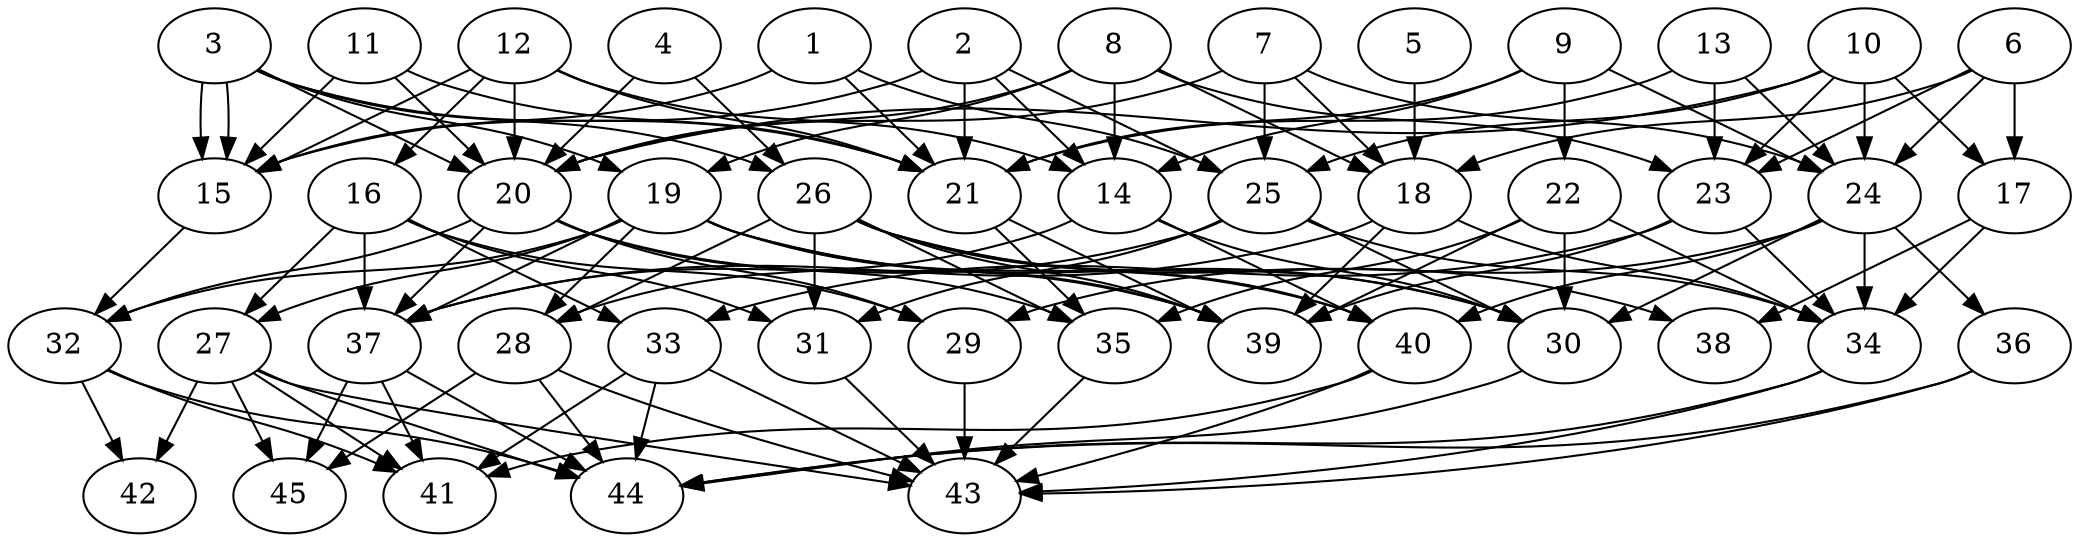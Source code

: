 // DAG automatically generated by daggen at Thu Oct  3 14:07:23 2019
// ./daggen --dot -n 45 --ccr 0.5 --fat 0.7 --regular 0.9 --density 0.6 --mindata 5242880 --maxdata 52428800 
digraph G {
  1 [size="62132224", alpha="0.11", expect_size="31066112"] 
  1 -> 15 [size ="31066112"]
  1 -> 21 [size ="31066112"]
  1 -> 25 [size ="31066112"]
  2 [size="61335552", alpha="0.07", expect_size="30667776"] 
  2 -> 14 [size ="30667776"]
  2 -> 15 [size ="30667776"]
  2 -> 21 [size ="30667776"]
  2 -> 25 [size ="30667776"]
  3 [size="26826752", alpha="0.02", expect_size="13413376"] 
  3 -> 15 [size ="13413376"]
  3 -> 15 [size ="13413376"]
  3 -> 19 [size ="13413376"]
  3 -> 20 [size ="13413376"]
  3 -> 21 [size ="13413376"]
  3 -> 26 [size ="13413376"]
  4 [size="39491584", alpha="0.03", expect_size="19745792"] 
  4 -> 20 [size ="19745792"]
  4 -> 26 [size ="19745792"]
  5 [size="27893760", alpha="0.15", expect_size="13946880"] 
  5 -> 18 [size ="13946880"]
  6 [size="64438272", alpha="0.09", expect_size="32219136"] 
  6 -> 17 [size ="32219136"]
  6 -> 18 [size ="32219136"]
  6 -> 23 [size ="32219136"]
  6 -> 24 [size ="32219136"]
  7 [size="90138624", alpha="0.10", expect_size="45069312"] 
  7 -> 18 [size ="45069312"]
  7 -> 20 [size ="45069312"]
  7 -> 24 [size ="45069312"]
  7 -> 25 [size ="45069312"]
  8 [size="48738304", alpha="0.17", expect_size="24369152"] 
  8 -> 14 [size ="24369152"]
  8 -> 18 [size ="24369152"]
  8 -> 19 [size ="24369152"]
  8 -> 20 [size ="24369152"]
  8 -> 23 [size ="24369152"]
  9 [size="37943296", alpha="0.16", expect_size="18971648"] 
  9 -> 14 [size ="18971648"]
  9 -> 21 [size ="18971648"]
  9 -> 22 [size ="18971648"]
  9 -> 24 [size ="18971648"]
  10 [size="54327296", alpha="0.09", expect_size="27163648"] 
  10 -> 17 [size ="27163648"]
  10 -> 20 [size ="27163648"]
  10 -> 23 [size ="27163648"]
  10 -> 24 [size ="27163648"]
  10 -> 25 [size ="27163648"]
  11 [size="93972480", alpha="0.07", expect_size="46986240"] 
  11 -> 15 [size ="46986240"]
  11 -> 20 [size ="46986240"]
  11 -> 21 [size ="46986240"]
  12 [size="51931136", alpha="0.01", expect_size="25965568"] 
  12 -> 14 [size ="25965568"]
  12 -> 15 [size ="25965568"]
  12 -> 16 [size ="25965568"]
  12 -> 20 [size ="25965568"]
  12 -> 21 [size ="25965568"]
  13 [size="86614016", alpha="0.13", expect_size="43307008"] 
  13 -> 21 [size ="43307008"]
  13 -> 23 [size ="43307008"]
  13 -> 24 [size ="43307008"]
  14 [size="95719424", alpha="0.14", expect_size="47859712"] 
  14 -> 28 [size ="47859712"]
  14 -> 30 [size ="47859712"]
  14 -> 40 [size ="47859712"]
  15 [size="17369088", alpha="0.14", expect_size="8684544"] 
  15 -> 32 [size ="8684544"]
  16 [size="89790464", alpha="0.12", expect_size="44895232"] 
  16 -> 27 [size ="44895232"]
  16 -> 29 [size ="44895232"]
  16 -> 31 [size ="44895232"]
  16 -> 33 [size ="44895232"]
  16 -> 37 [size ="44895232"]
  17 [size="38402048", alpha="0.15", expect_size="19201024"] 
  17 -> 34 [size ="19201024"]
  17 -> 38 [size ="19201024"]
  18 [size="83615744", alpha="0.04", expect_size="41807872"] 
  18 -> 34 [size ="41807872"]
  18 -> 37 [size ="41807872"]
  18 -> 39 [size ="41807872"]
  19 [size="70072320", alpha="0.10", expect_size="35036160"] 
  19 -> 27 [size ="35036160"]
  19 -> 28 [size ="35036160"]
  19 -> 30 [size ="35036160"]
  19 -> 32 [size ="35036160"]
  19 -> 37 [size ="35036160"]
  19 -> 39 [size ="35036160"]
  19 -> 40 [size ="35036160"]
  20 [size="52811776", alpha="0.04", expect_size="26405888"] 
  20 -> 29 [size ="26405888"]
  20 -> 32 [size ="26405888"]
  20 -> 35 [size ="26405888"]
  20 -> 37 [size ="26405888"]
  20 -> 39 [size ="26405888"]
  21 [size="93628416", alpha="0.10", expect_size="46814208"] 
  21 -> 35 [size ="46814208"]
  21 -> 39 [size ="46814208"]
  22 [size="31051776", alpha="0.06", expect_size="15525888"] 
  22 -> 30 [size ="15525888"]
  22 -> 34 [size ="15525888"]
  22 -> 35 [size ="15525888"]
  22 -> 39 [size ="15525888"]
  23 [size="36546560", alpha="0.06", expect_size="18273280"] 
  23 -> 33 [size ="18273280"]
  23 -> 34 [size ="18273280"]
  23 -> 39 [size ="18273280"]
  24 [size="99313664", alpha="0.11", expect_size="49656832"] 
  24 -> 29 [size ="49656832"]
  24 -> 30 [size ="49656832"]
  24 -> 34 [size ="49656832"]
  24 -> 36 [size ="49656832"]
  24 -> 40 [size ="49656832"]
  25 [size="69314560", alpha="0.01", expect_size="34657280"] 
  25 -> 30 [size ="34657280"]
  25 -> 31 [size ="34657280"]
  25 -> 34 [size ="34657280"]
  25 -> 37 [size ="34657280"]
  26 [size="39976960", alpha="0.02", expect_size="19988480"] 
  26 -> 28 [size ="19988480"]
  26 -> 30 [size ="19988480"]
  26 -> 31 [size ="19988480"]
  26 -> 35 [size ="19988480"]
  26 -> 38 [size ="19988480"]
  26 -> 39 [size ="19988480"]
  26 -> 40 [size ="19988480"]
  27 [size="95232000", alpha="0.20", expect_size="47616000"] 
  27 -> 41 [size ="47616000"]
  27 -> 42 [size ="47616000"]
  27 -> 43 [size ="47616000"]
  27 -> 44 [size ="47616000"]
  27 -> 45 [size ="47616000"]
  28 [size="73830400", alpha="0.05", expect_size="36915200"] 
  28 -> 43 [size ="36915200"]
  28 -> 44 [size ="36915200"]
  28 -> 45 [size ="36915200"]
  29 [size="94531584", alpha="0.17", expect_size="47265792"] 
  29 -> 43 [size ="47265792"]
  30 [size="46622720", alpha="0.18", expect_size="23311360"] 
  30 -> 44 [size ="23311360"]
  31 [size="66959360", alpha="0.17", expect_size="33479680"] 
  31 -> 43 [size ="33479680"]
  32 [size="18446336", alpha="0.04", expect_size="9223168"] 
  32 -> 41 [size ="9223168"]
  32 -> 42 [size ="9223168"]
  32 -> 44 [size ="9223168"]
  33 [size="46307328", alpha="0.08", expect_size="23153664"] 
  33 -> 41 [size ="23153664"]
  33 -> 43 [size ="23153664"]
  33 -> 44 [size ="23153664"]
  34 [size="72513536", alpha="0.10", expect_size="36256768"] 
  34 -> 43 [size ="36256768"]
  34 -> 44 [size ="36256768"]
  35 [size="31698944", alpha="0.13", expect_size="15849472"] 
  35 -> 43 [size ="15849472"]
  36 [size="35645440", alpha="0.13", expect_size="17822720"] 
  36 -> 43 [size ="17822720"]
  36 -> 44 [size ="17822720"]
  37 [size="43935744", alpha="0.19", expect_size="21967872"] 
  37 -> 41 [size ="21967872"]
  37 -> 44 [size ="21967872"]
  37 -> 45 [size ="21967872"]
  38 [size="41850880", alpha="0.00", expect_size="20925440"] 
  39 [size="67643392", alpha="0.14", expect_size="33821696"] 
  40 [size="54403072", alpha="0.17", expect_size="27201536"] 
  40 -> 41 [size ="27201536"]
  40 -> 43 [size ="27201536"]
  41 [size="45969408", alpha="0.18", expect_size="22984704"] 
  42 [size="31457280", alpha="0.03", expect_size="15728640"] 
  43 [size="52316160", alpha="0.13", expect_size="26158080"] 
  44 [size="90300416", alpha="0.02", expect_size="45150208"] 
  45 [size="41902080", alpha="0.04", expect_size="20951040"] 
}
